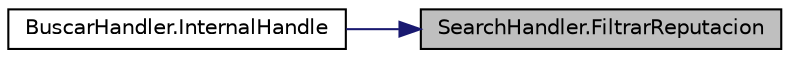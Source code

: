 digraph "SearchHandler.FiltrarReputacion"
{
 // INTERACTIVE_SVG=YES
 // LATEX_PDF_SIZE
  edge [fontname="Helvetica",fontsize="10",labelfontname="Helvetica",labelfontsize="10"];
  node [fontname="Helvetica",fontsize="10",shape=record];
  rankdir="RL";
  Node1 [label="SearchHandler.FiltrarReputacion",height=0.2,width=0.4,color="black", fillcolor="grey75", style="filled", fontcolor="black",tooltip="Método para filtrar las OfertaDeServicio por reputación"];
  Node1 -> Node2 [dir="back",color="midnightblue",fontsize="10",style="solid",fontname="Helvetica"];
  Node2 [label="BuscarHandler.InternalHandle",height=0.2,width=0.4,color="black", fillcolor="white", style="filled",URL="$classBuscarHandler.html#a178b0dbdefa7d271b792fa0238ad0cc5",tooltip="Procesamiento del mensaje recibido."];
}
